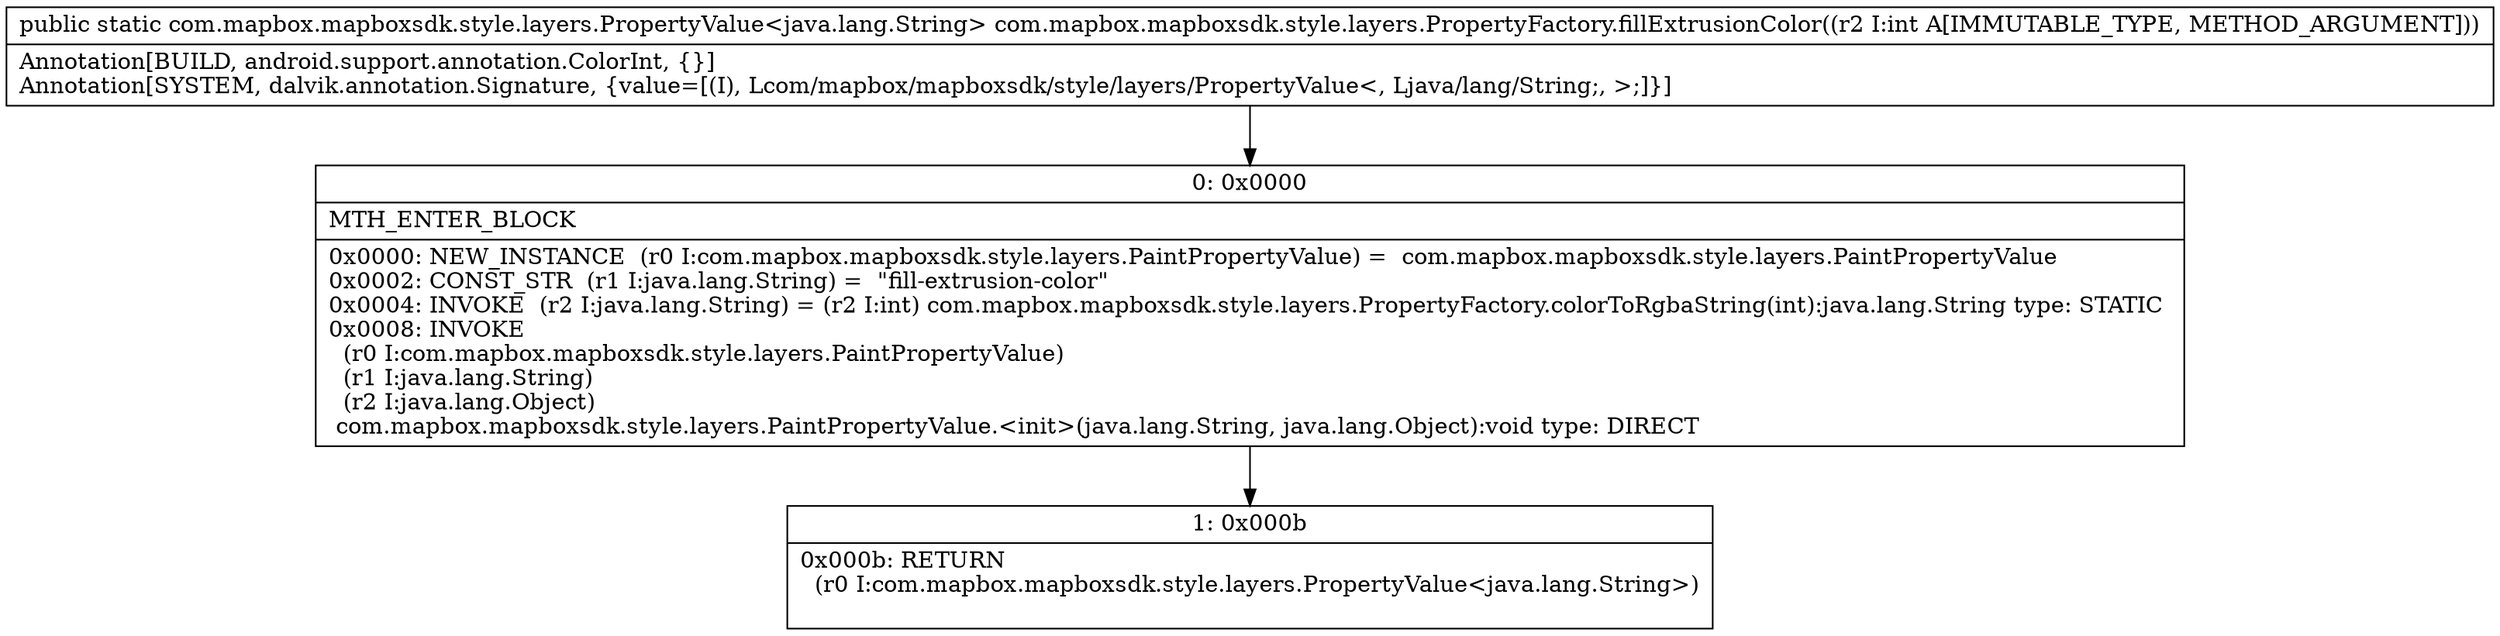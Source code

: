 digraph "CFG forcom.mapbox.mapboxsdk.style.layers.PropertyFactory.fillExtrusionColor(I)Lcom\/mapbox\/mapboxsdk\/style\/layers\/PropertyValue;" {
Node_0 [shape=record,label="{0\:\ 0x0000|MTH_ENTER_BLOCK\l|0x0000: NEW_INSTANCE  (r0 I:com.mapbox.mapboxsdk.style.layers.PaintPropertyValue) =  com.mapbox.mapboxsdk.style.layers.PaintPropertyValue \l0x0002: CONST_STR  (r1 I:java.lang.String) =  \"fill\-extrusion\-color\" \l0x0004: INVOKE  (r2 I:java.lang.String) = (r2 I:int) com.mapbox.mapboxsdk.style.layers.PropertyFactory.colorToRgbaString(int):java.lang.String type: STATIC \l0x0008: INVOKE  \l  (r0 I:com.mapbox.mapboxsdk.style.layers.PaintPropertyValue)\l  (r1 I:java.lang.String)\l  (r2 I:java.lang.Object)\l com.mapbox.mapboxsdk.style.layers.PaintPropertyValue.\<init\>(java.lang.String, java.lang.Object):void type: DIRECT \l}"];
Node_1 [shape=record,label="{1\:\ 0x000b|0x000b: RETURN  \l  (r0 I:com.mapbox.mapboxsdk.style.layers.PropertyValue\<java.lang.String\>)\l \l}"];
MethodNode[shape=record,label="{public static com.mapbox.mapboxsdk.style.layers.PropertyValue\<java.lang.String\> com.mapbox.mapboxsdk.style.layers.PropertyFactory.fillExtrusionColor((r2 I:int A[IMMUTABLE_TYPE, METHOD_ARGUMENT]))  | Annotation[BUILD, android.support.annotation.ColorInt, \{\}]\lAnnotation[SYSTEM, dalvik.annotation.Signature, \{value=[(I), Lcom\/mapbox\/mapboxsdk\/style\/layers\/PropertyValue\<, Ljava\/lang\/String;, \>;]\}]\l}"];
MethodNode -> Node_0;
Node_0 -> Node_1;
}

